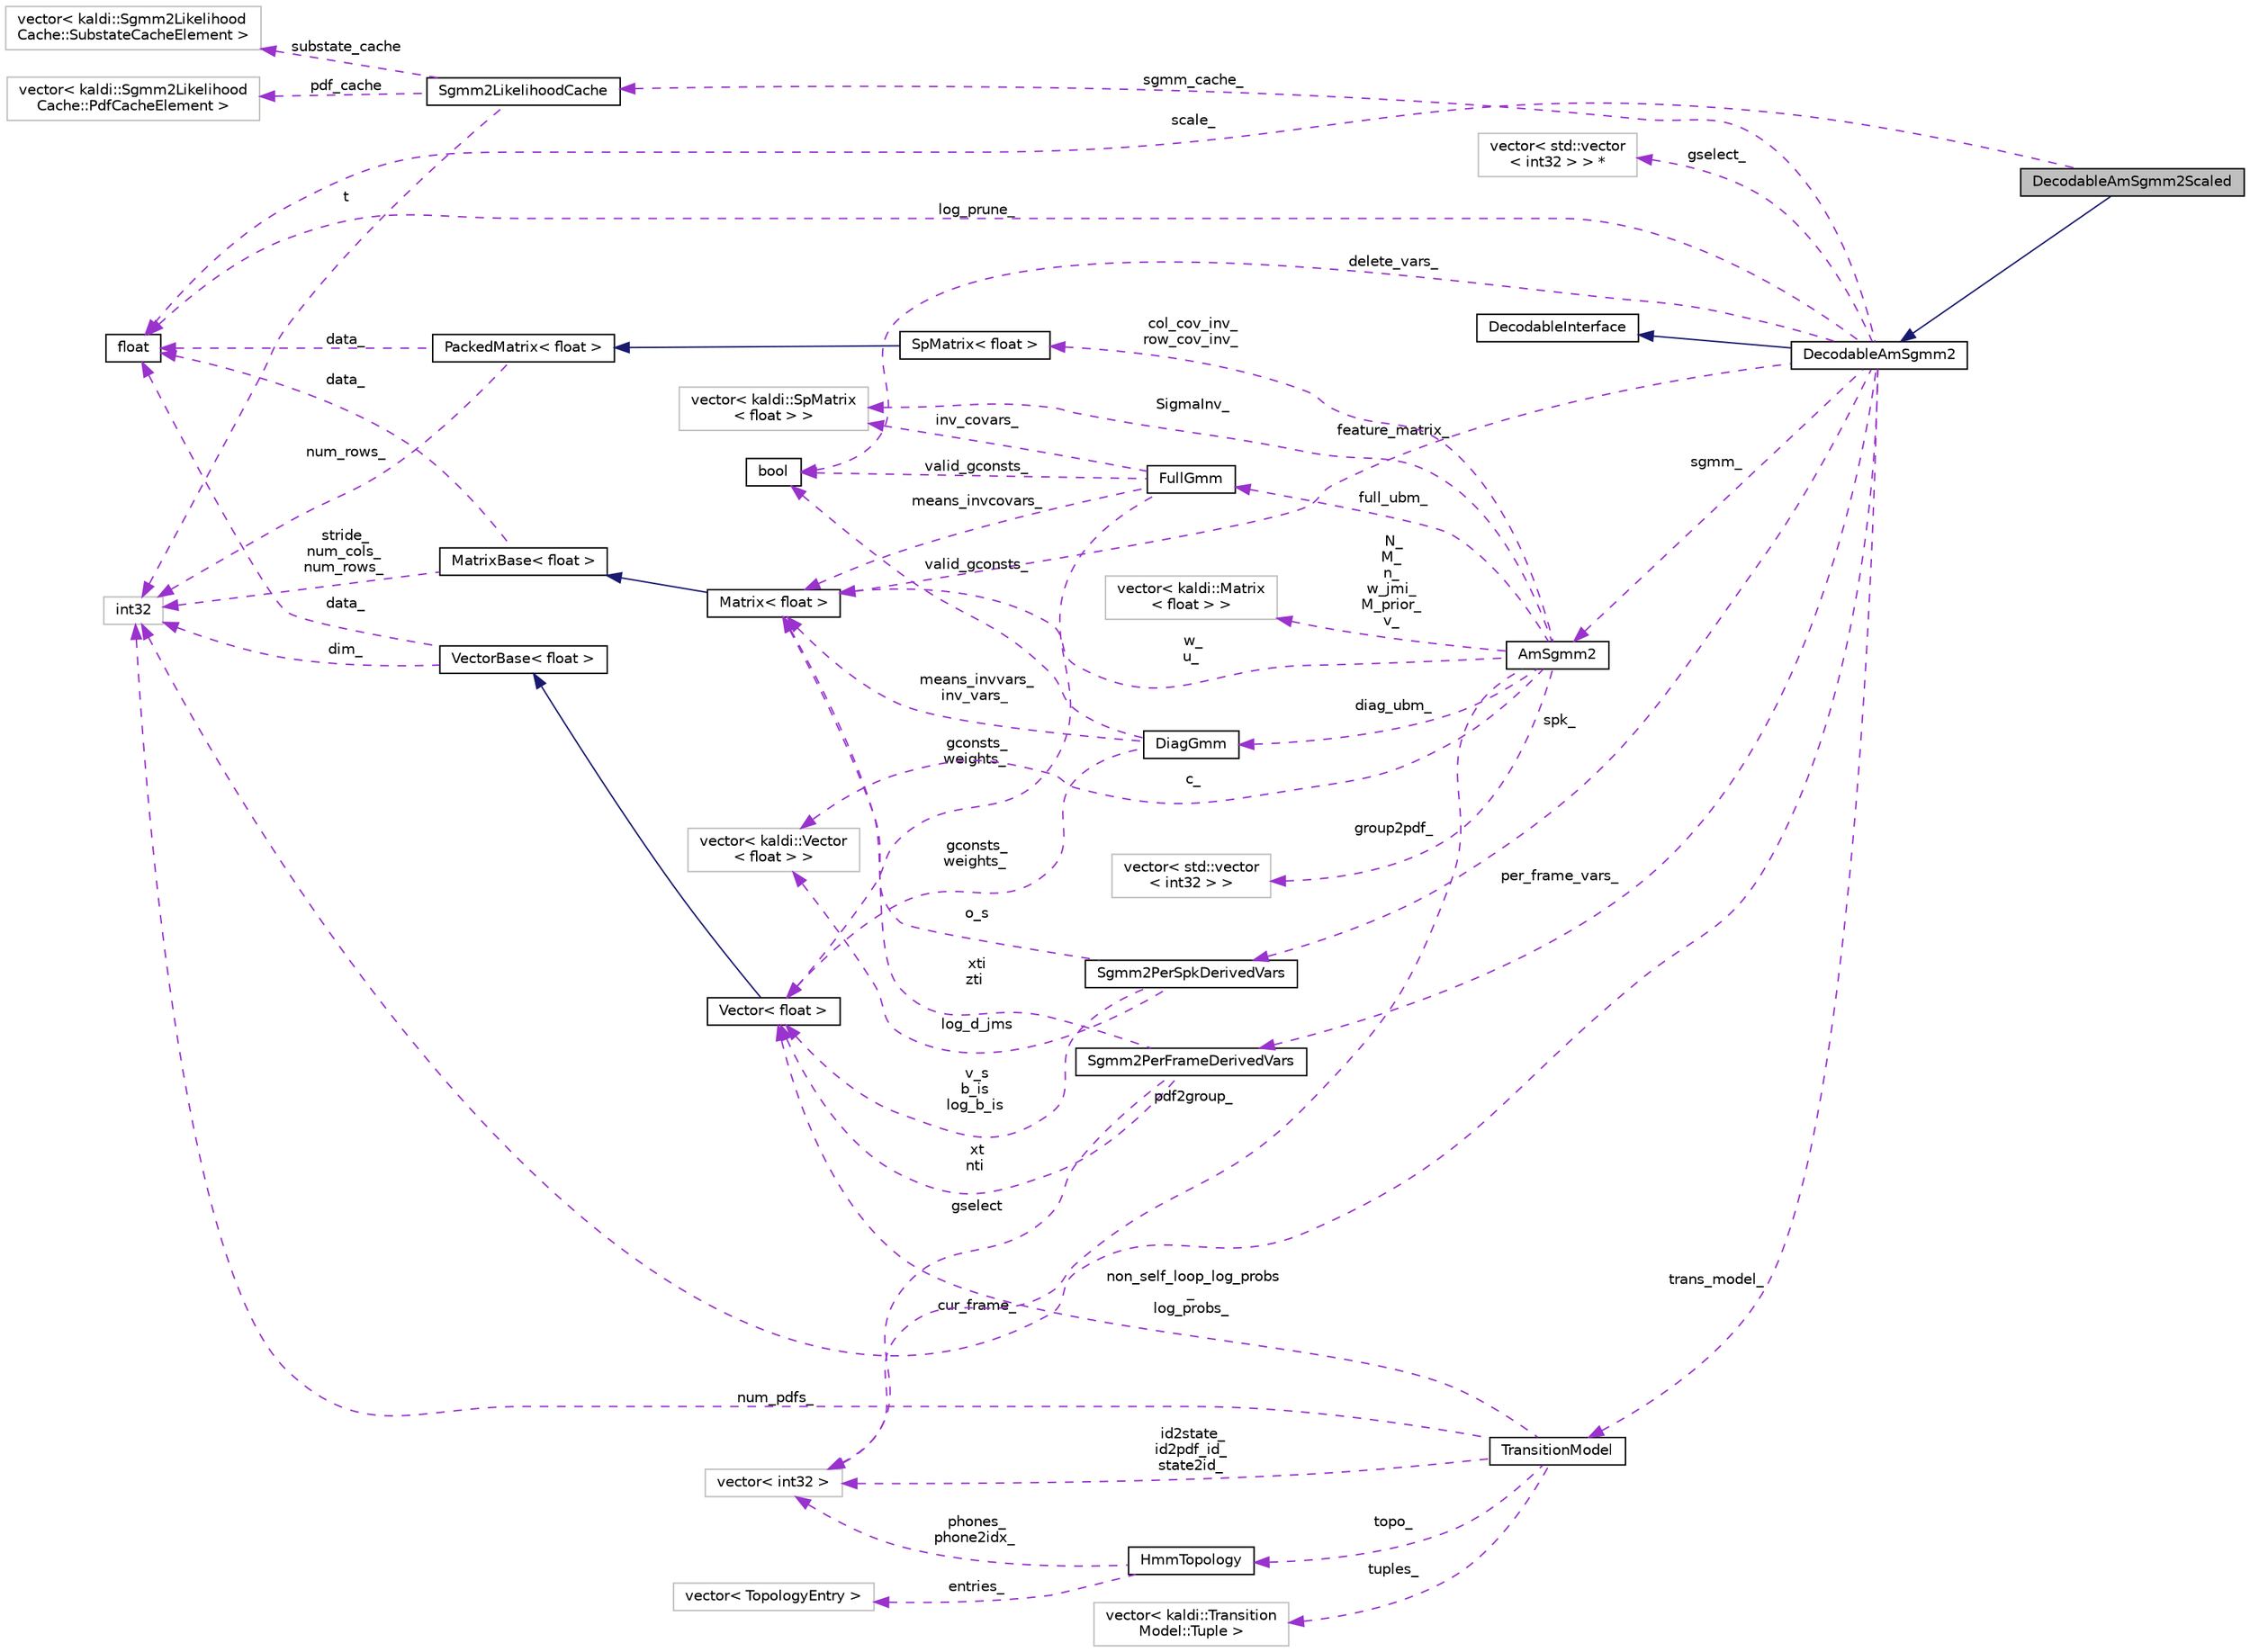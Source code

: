 digraph "DecodableAmSgmm2Scaled"
{
  edge [fontname="Helvetica",fontsize="10",labelfontname="Helvetica",labelfontsize="10"];
  node [fontname="Helvetica",fontsize="10",shape=record];
  rankdir="LR";
  Node3 [label="DecodableAmSgmm2Scaled",height=0.2,width=0.4,color="black", fillcolor="grey75", style="filled", fontcolor="black"];
  Node4 -> Node3 [dir="back",color="midnightblue",fontsize="10",style="solid",fontname="Helvetica"];
  Node4 [label="DecodableAmSgmm2",height=0.2,width=0.4,color="black", fillcolor="white", style="filled",URL="$classkaldi_1_1DecodableAmSgmm2.html"];
  Node5 -> Node4 [dir="back",color="midnightblue",fontsize="10",style="solid",fontname="Helvetica"];
  Node5 [label="DecodableInterface",height=0.2,width=0.4,color="black", fillcolor="white", style="filled",URL="$classkaldi_1_1DecodableInterface.html",tooltip="DecodableInterface provides a link between the (acoustic-modeling and feature-processing) code and th..."];
  Node6 -> Node4 [dir="back",color="darkorchid3",fontsize="10",style="dashed",label=" log_prune_" ,fontname="Helvetica"];
  Node6 [label="float",height=0.2,width=0.4,color="black", fillcolor="white", style="filled",URL="$classfloat.html"];
  Node7 -> Node4 [dir="back",color="darkorchid3",fontsize="10",style="dashed",label=" feature_matrix_" ,fontname="Helvetica"];
  Node7 [label="Matrix\< float \>",height=0.2,width=0.4,color="black", fillcolor="white", style="filled",URL="$classkaldi_1_1Matrix.html"];
  Node8 -> Node7 [dir="back",color="midnightblue",fontsize="10",style="solid",fontname="Helvetica"];
  Node8 [label="MatrixBase\< float \>",height=0.2,width=0.4,color="black", fillcolor="white", style="filled",URL="$classkaldi_1_1MatrixBase.html"];
  Node6 -> Node8 [dir="back",color="darkorchid3",fontsize="10",style="dashed",label=" data_" ,fontname="Helvetica"];
  Node9 -> Node8 [dir="back",color="darkorchid3",fontsize="10",style="dashed",label=" stride_\nnum_cols_\nnum_rows_" ,fontname="Helvetica"];
  Node9 [label="int32",height=0.2,width=0.4,color="grey75", fillcolor="white", style="filled"];
  Node10 -> Node4 [dir="back",color="darkorchid3",fontsize="10",style="dashed",label=" sgmm_cache_" ,fontname="Helvetica"];
  Node10 [label="Sgmm2LikelihoodCache",height=0.2,width=0.4,color="black", fillcolor="white", style="filled",URL="$structkaldi_1_1Sgmm2LikelihoodCache.html",tooltip="Sgmm2LikelihoodCache caches SGMM likelihoods at two levels: the final pdf likelihoods, and the sub-state level likelihoods, which means that with the SCTM system we can avoid redundant computation. "];
  Node11 -> Node10 [dir="back",color="darkorchid3",fontsize="10",style="dashed",label=" pdf_cache" ,fontname="Helvetica"];
  Node11 [label="vector\< kaldi::Sgmm2Likelihood\lCache::PdfCacheElement \>",height=0.2,width=0.4,color="grey75", fillcolor="white", style="filled"];
  Node12 -> Node10 [dir="back",color="darkorchid3",fontsize="10",style="dashed",label=" substate_cache" ,fontname="Helvetica"];
  Node12 [label="vector\< kaldi::Sgmm2Likelihood\lCache::SubstateCacheElement \>",height=0.2,width=0.4,color="grey75", fillcolor="white", style="filled"];
  Node9 -> Node10 [dir="back",color="darkorchid3",fontsize="10",style="dashed",label=" t" ,fontname="Helvetica"];
  Node13 -> Node4 [dir="back",color="darkorchid3",fontsize="10",style="dashed",label=" delete_vars_" ,fontname="Helvetica"];
  Node13 [label="bool",height=0.2,width=0.4,color="black", fillcolor="white", style="filled",URL="$classbool.html"];
  Node14 -> Node4 [dir="back",color="darkorchid3",fontsize="10",style="dashed",label=" spk_" ,fontname="Helvetica"];
  Node14 [label="Sgmm2PerSpkDerivedVars",height=0.2,width=0.4,color="black", fillcolor="white", style="filled",URL="$classkaldi_1_1Sgmm2PerSpkDerivedVars.html"];
  Node7 -> Node14 [dir="back",color="darkorchid3",fontsize="10",style="dashed",label=" o_s" ,fontname="Helvetica"];
  Node15 -> Node14 [dir="back",color="darkorchid3",fontsize="10",style="dashed",label=" v_s\nb_is\nlog_b_is" ,fontname="Helvetica"];
  Node15 [label="Vector\< float \>",height=0.2,width=0.4,color="black", fillcolor="white", style="filled",URL="$classkaldi_1_1Vector.html"];
  Node16 -> Node15 [dir="back",color="midnightblue",fontsize="10",style="solid",fontname="Helvetica"];
  Node16 [label="VectorBase\< float \>",height=0.2,width=0.4,color="black", fillcolor="white", style="filled",URL="$classkaldi_1_1VectorBase.html"];
  Node6 -> Node16 [dir="back",color="darkorchid3",fontsize="10",style="dashed",label=" data_" ,fontname="Helvetica"];
  Node9 -> Node16 [dir="back",color="darkorchid3",fontsize="10",style="dashed",label=" dim_" ,fontname="Helvetica"];
  Node17 -> Node14 [dir="back",color="darkorchid3",fontsize="10",style="dashed",label=" log_d_jms" ,fontname="Helvetica"];
  Node17 [label="vector\< kaldi::Vector\l\< float \> \>",height=0.2,width=0.4,color="grey75", fillcolor="white", style="filled"];
  Node18 -> Node4 [dir="back",color="darkorchid3",fontsize="10",style="dashed",label=" sgmm_" ,fontname="Helvetica"];
  Node18 [label="AmSgmm2",height=0.2,width=0.4,color="black", fillcolor="white", style="filled",URL="$classkaldi_1_1AmSgmm2.html",tooltip="Class for definition of the subspace Gmm acoustic model. "];
  Node19 -> Node18 [dir="back",color="darkorchid3",fontsize="10",style="dashed",label=" full_ubm_" ,fontname="Helvetica"];
  Node19 [label="FullGmm",height=0.2,width=0.4,color="black", fillcolor="white", style="filled",URL="$classkaldi_1_1FullGmm.html",tooltip="Definition for Gaussian Mixture Model with full covariances. "];
  Node20 -> Node19 [dir="back",color="darkorchid3",fontsize="10",style="dashed",label=" inv_covars_" ,fontname="Helvetica"];
  Node20 [label="vector\< kaldi::SpMatrix\l\< float \> \>",height=0.2,width=0.4,color="grey75", fillcolor="white", style="filled"];
  Node7 -> Node19 [dir="back",color="darkorchid3",fontsize="10",style="dashed",label=" means_invcovars_" ,fontname="Helvetica"];
  Node13 -> Node19 [dir="back",color="darkorchid3",fontsize="10",style="dashed",label=" valid_gconsts_" ,fontname="Helvetica"];
  Node15 -> Node19 [dir="back",color="darkorchid3",fontsize="10",style="dashed",label=" gconsts_\nweights_" ,fontname="Helvetica"];
  Node21 -> Node18 [dir="back",color="darkorchid3",fontsize="10",style="dashed",label=" diag_ubm_" ,fontname="Helvetica"];
  Node21 [label="DiagGmm",height=0.2,width=0.4,color="black", fillcolor="white", style="filled",URL="$classkaldi_1_1DiagGmm.html",tooltip="Definition for Gaussian Mixture Model with diagonal covariances. "];
  Node7 -> Node21 [dir="back",color="darkorchid3",fontsize="10",style="dashed",label=" means_invvars_\ninv_vars_" ,fontname="Helvetica"];
  Node13 -> Node21 [dir="back",color="darkorchid3",fontsize="10",style="dashed",label=" valid_gconsts_" ,fontname="Helvetica"];
  Node15 -> Node21 [dir="back",color="darkorchid3",fontsize="10",style="dashed",label=" gconsts_\nweights_" ,fontname="Helvetica"];
  Node20 -> Node18 [dir="back",color="darkorchid3",fontsize="10",style="dashed",label=" SigmaInv_" ,fontname="Helvetica"];
  Node22 -> Node18 [dir="back",color="darkorchid3",fontsize="10",style="dashed",label=" pdf2group_" ,fontname="Helvetica"];
  Node22 [label="vector\< int32 \>",height=0.2,width=0.4,color="grey75", fillcolor="white", style="filled"];
  Node7 -> Node18 [dir="back",color="darkorchid3",fontsize="10",style="dashed",label=" w_\nu_" ,fontname="Helvetica"];
  Node17 -> Node18 [dir="back",color="darkorchid3",fontsize="10",style="dashed",label=" c_" ,fontname="Helvetica"];
  Node23 -> Node18 [dir="back",color="darkorchid3",fontsize="10",style="dashed",label=" N_\nM_\nn_\nw_jmi_\nM_prior_\nv_" ,fontname="Helvetica"];
  Node23 [label="vector\< kaldi::Matrix\l\< float \> \>",height=0.2,width=0.4,color="grey75", fillcolor="white", style="filled"];
  Node24 -> Node18 [dir="back",color="darkorchid3",fontsize="10",style="dashed",label=" group2pdf_" ,fontname="Helvetica"];
  Node24 [label="vector\< std::vector\l\< int32 \> \>",height=0.2,width=0.4,color="grey75", fillcolor="white", style="filled"];
  Node25 -> Node18 [dir="back",color="darkorchid3",fontsize="10",style="dashed",label=" col_cov_inv_\nrow_cov_inv_" ,fontname="Helvetica"];
  Node25 [label="SpMatrix\< float \>",height=0.2,width=0.4,color="black", fillcolor="white", style="filled",URL="$classkaldi_1_1SpMatrix.html"];
  Node26 -> Node25 [dir="back",color="midnightblue",fontsize="10",style="solid",fontname="Helvetica"];
  Node26 [label="PackedMatrix\< float \>",height=0.2,width=0.4,color="black", fillcolor="white", style="filled",URL="$classkaldi_1_1PackedMatrix.html"];
  Node6 -> Node26 [dir="back",color="darkorchid3",fontsize="10",style="dashed",label=" data_" ,fontname="Helvetica"];
  Node9 -> Node26 [dir="back",color="darkorchid3",fontsize="10",style="dashed",label=" num_rows_" ,fontname="Helvetica"];
  Node27 -> Node4 [dir="back",color="darkorchid3",fontsize="10",style="dashed",label=" gselect_" ,fontname="Helvetica"];
  Node27 [label="vector\< std::vector\l\< int32 \> \> *",height=0.2,width=0.4,color="grey75", fillcolor="white", style="filled"];
  Node28 -> Node4 [dir="back",color="darkorchid3",fontsize="10",style="dashed",label=" per_frame_vars_" ,fontname="Helvetica"];
  Node28 [label="Sgmm2PerFrameDerivedVars",height=0.2,width=0.4,color="black", fillcolor="white", style="filled",URL="$structkaldi_1_1Sgmm2PerFrameDerivedVars.html",tooltip="Holds the per-frame precomputed quantities x(t), x_{i}(t), z_{i}(t), and n_{i}(t) (cf..."];
  Node22 -> Node28 [dir="back",color="darkorchid3",fontsize="10",style="dashed",label=" gselect" ,fontname="Helvetica"];
  Node7 -> Node28 [dir="back",color="darkorchid3",fontsize="10",style="dashed",label=" xti\nzti" ,fontname="Helvetica"];
  Node15 -> Node28 [dir="back",color="darkorchid3",fontsize="10",style="dashed",label=" xt\nnti" ,fontname="Helvetica"];
  Node9 -> Node4 [dir="back",color="darkorchid3",fontsize="10",style="dashed",label=" cur_frame_" ,fontname="Helvetica"];
  Node29 -> Node4 [dir="back",color="darkorchid3",fontsize="10",style="dashed",label=" trans_model_" ,fontname="Helvetica"];
  Node29 [label="TransitionModel",height=0.2,width=0.4,color="black", fillcolor="white", style="filled",URL="$classkaldi_1_1TransitionModel.html"];
  Node30 -> Node29 [dir="back",color="darkorchid3",fontsize="10",style="dashed",label=" topo_" ,fontname="Helvetica"];
  Node30 [label="HmmTopology",height=0.2,width=0.4,color="black", fillcolor="white", style="filled",URL="$classkaldi_1_1HmmTopology.html",tooltip="A class for storing topology information for phones. "];
  Node22 -> Node30 [dir="back",color="darkorchid3",fontsize="10",style="dashed",label=" phones_\nphone2idx_" ,fontname="Helvetica"];
  Node31 -> Node30 [dir="back",color="darkorchid3",fontsize="10",style="dashed",label=" entries_" ,fontname="Helvetica"];
  Node31 [label="vector\< TopologyEntry \>",height=0.2,width=0.4,color="grey75", fillcolor="white", style="filled"];
  Node22 -> Node29 [dir="back",color="darkorchid3",fontsize="10",style="dashed",label=" id2state_\nid2pdf_id_\nstate2id_" ,fontname="Helvetica"];
  Node32 -> Node29 [dir="back",color="darkorchid3",fontsize="10",style="dashed",label=" tuples_" ,fontname="Helvetica"];
  Node32 [label="vector\< kaldi::Transition\lModel::Tuple \>",height=0.2,width=0.4,color="grey75", fillcolor="white", style="filled"];
  Node15 -> Node29 [dir="back",color="darkorchid3",fontsize="10",style="dashed",label=" non_self_loop_log_probs\l_\nlog_probs_" ,fontname="Helvetica"];
  Node9 -> Node29 [dir="back",color="darkorchid3",fontsize="10",style="dashed",label=" num_pdfs_" ,fontname="Helvetica"];
  Node6 -> Node3 [dir="back",color="darkorchid3",fontsize="10",style="dashed",label=" scale_" ,fontname="Helvetica"];
}

